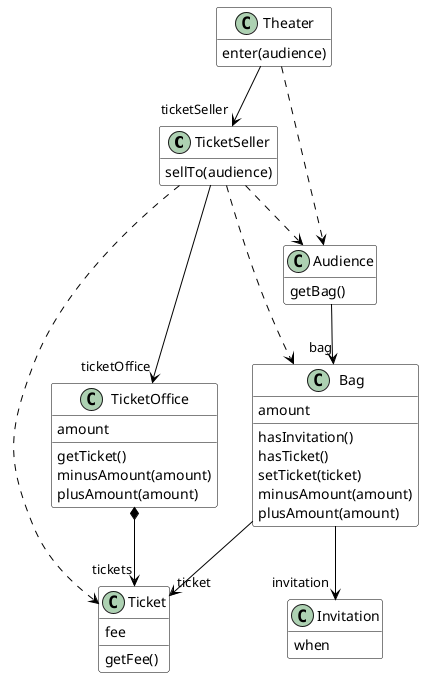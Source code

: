 @startuml
skinparam class {
    BackgroundColor White
    ArrowColor Black
    BorderColor Black
}

class TicketSeller {
    sellTo(audience)
}
class Theater {
    enter(audience)
}

class Invitation {
    when
}
class Ticket {
    fee
    getFee()
}
class Bag {
    amount
    hasInvitation()
    hasTicket()
    setTicket(ticket)
    minusAmount(amount)
    plusAmount(amount)
}
class Audience {
    getBag()
}
class TicketOffice {
    amount
    getTicket()
    minusAmount(amount)
    plusAmount(amount)
}
hide empty members
hide empty methods

Theater --> "ticketSeller" TicketSeller
Theater ..> Audience

TicketSeller --> "ticketOffice" TicketOffice
TicketSeller ..> Audience
TicketSeller ..> Bag
TicketSeller ..> Ticket

Audience --> "bag" Bag

Bag --> "invitation" Invitation
Bag --> "ticket" Ticket

TicketOffice *--> " tickets" Ticket




@enduml
